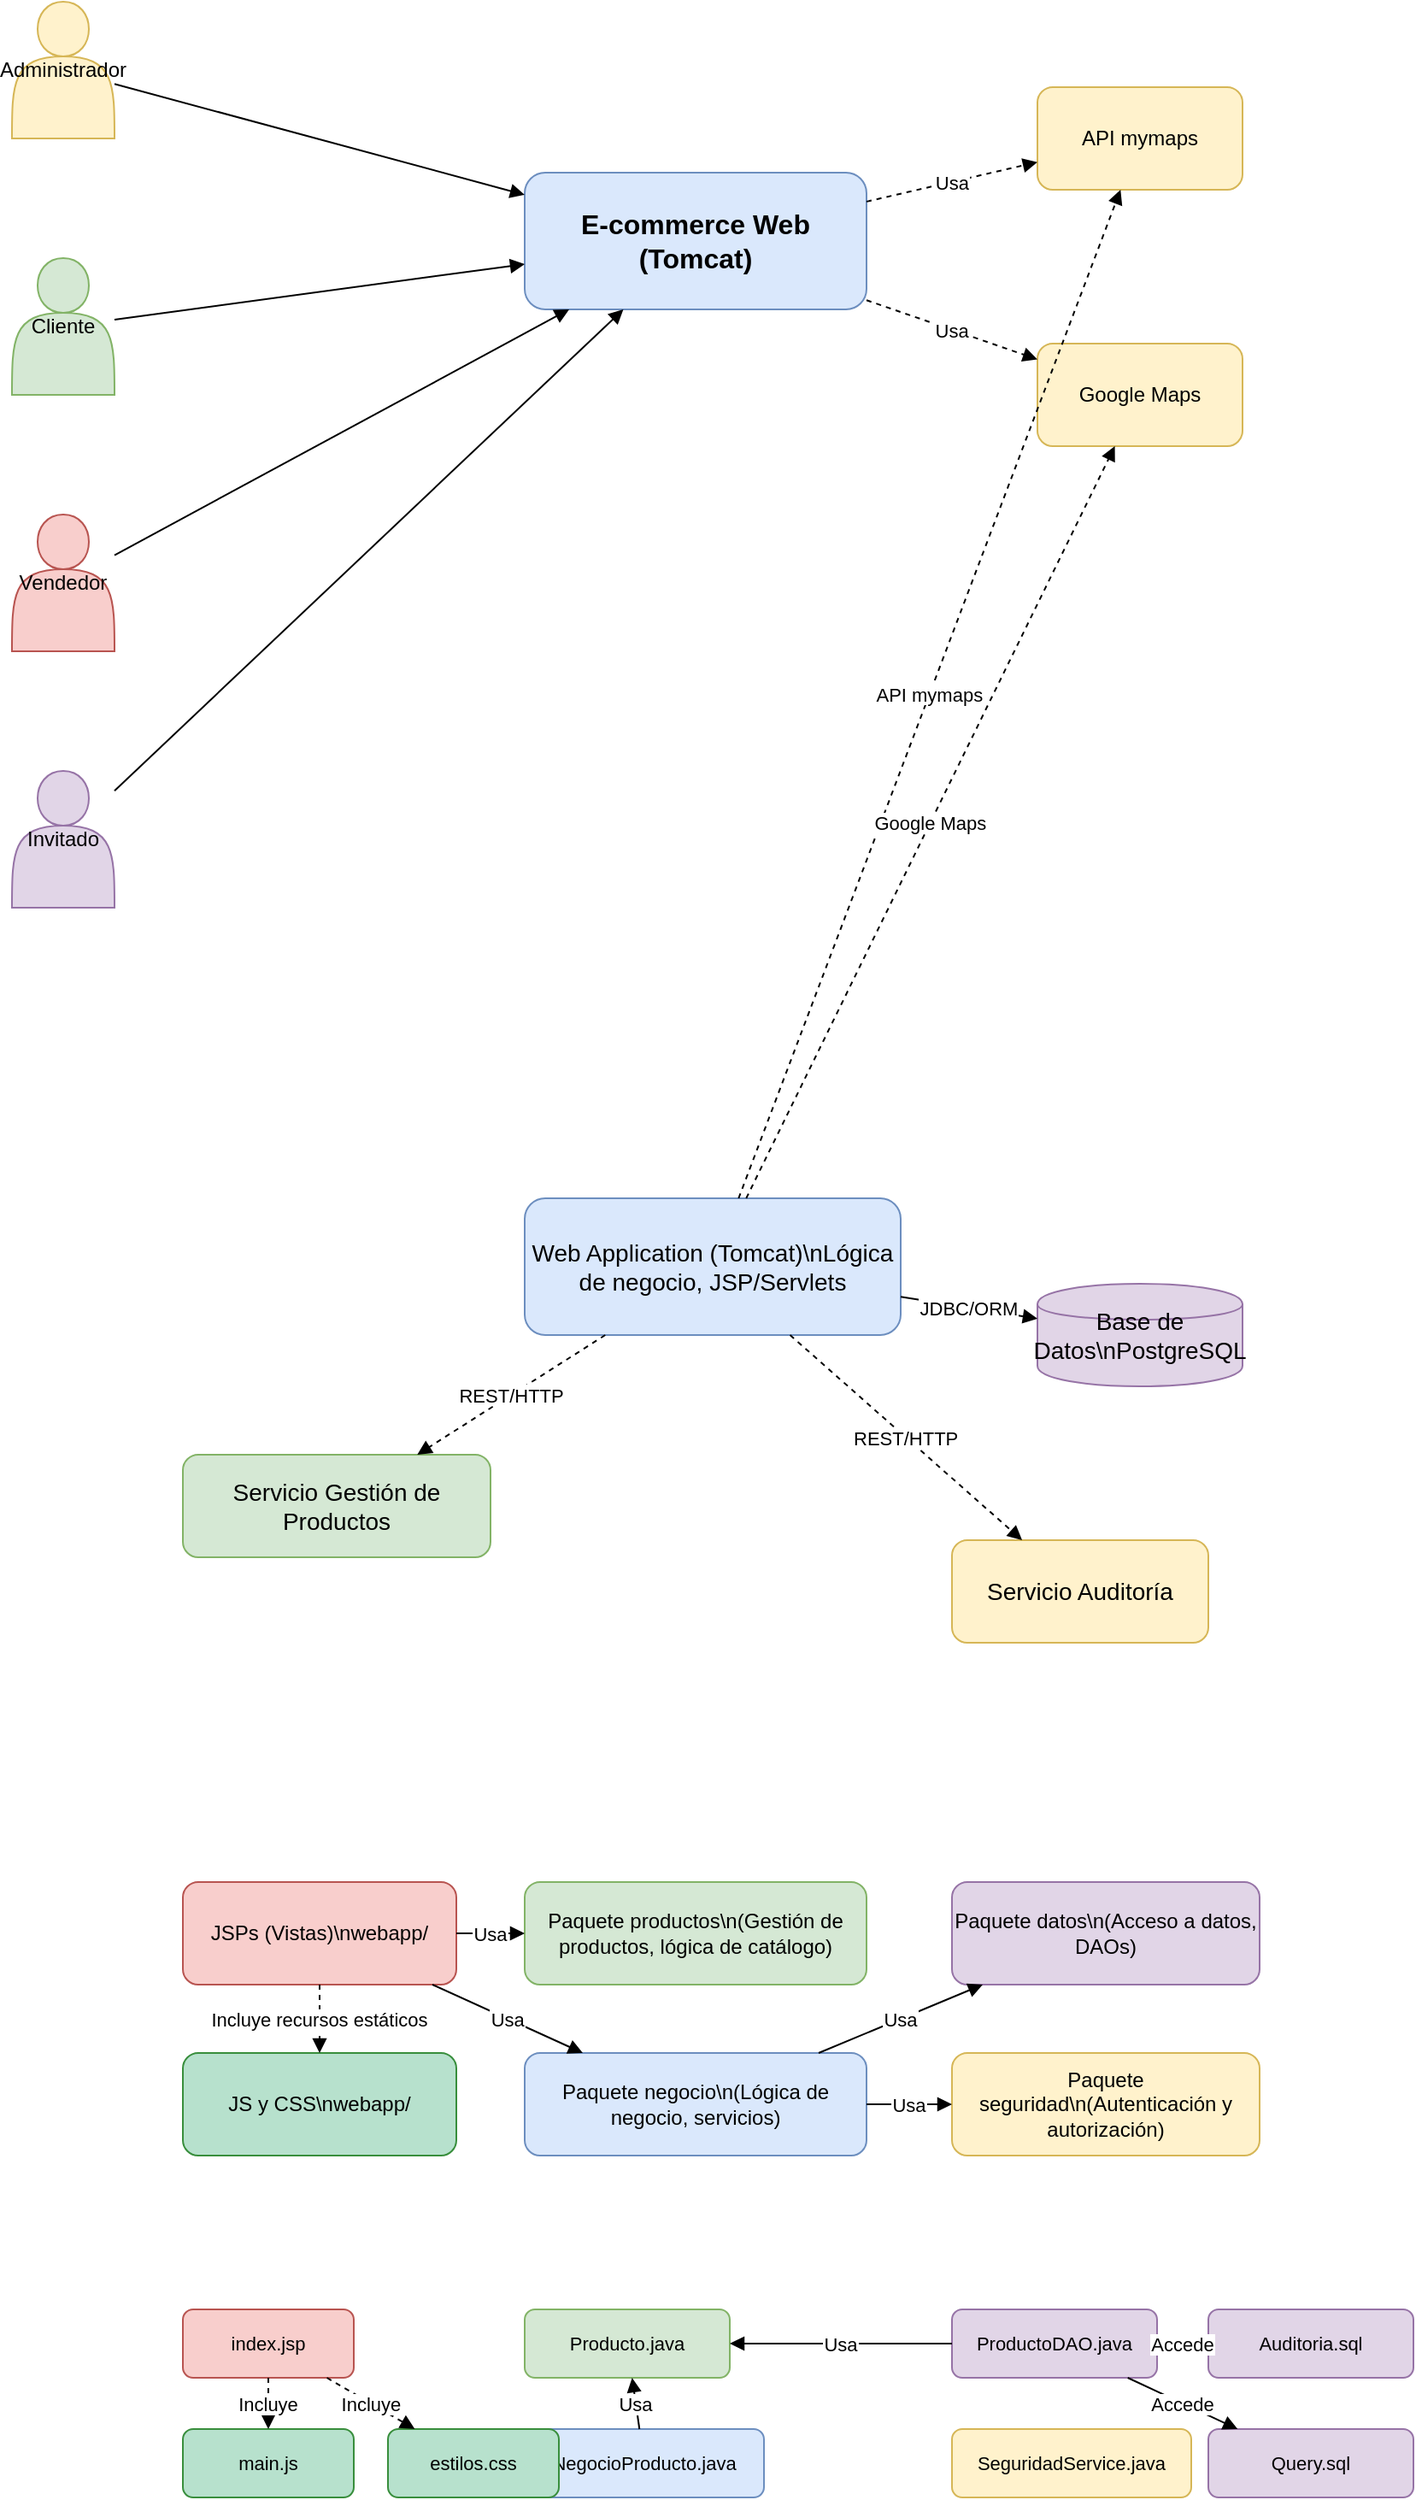 <mxfile version="27.0.6" pages="2">
  <diagram name="C4 Context Diagram" id="context1">
    <mxGraphModel dx="872" dy="489" grid="1" gridSize="10" guides="1" tooltips="1" connect="1" arrows="1" fold="1" page="1" pageScale="1" pageWidth="827" pageHeight="1169" math="0" shadow="0">
      <root>
        <mxCell id="0" />
        <mxCell id="1" parent="0" />
        <mxCell id="2" value="E-commerce Web (Tomcat)" style="rounded=1;whiteSpace=wrap;html=1;fillColor=#dae8fc;strokeColor=#6c8ebf;fontSize=16;fontStyle=1;" parent="1" vertex="1">
          <mxGeometry x="400" y="200" width="200" height="80" as="geometry" />
        </mxCell>
        <mxCell id="3" value="Administrador" style="shape=actor;whiteSpace=wrap;html=1;fillColor=#fff2cc;strokeColor=#d6b656;" parent="1" vertex="1">
          <mxGeometry x="100" y="100" width="60" height="80" as="geometry" />
        </mxCell>
        <mxCell id="4" value="Cliente" style="shape=actor;whiteSpace=wrap;html=1;fillColor=#d5e8d4;strokeColor=#82b366;" parent="1" vertex="1">
          <mxGeometry x="100" y="250" width="60" height="80" as="geometry" />
        </mxCell>
        <mxCell id="5" value="Vendedor" style="shape=actor;whiteSpace=wrap;html=1;fillColor=#f8cecc;strokeColor=#b85450;" parent="1" vertex="1">
          <mxGeometry x="100" y="400" width="60" height="80" as="geometry" />
        </mxCell>
        <mxCell id="6" value="Invitado" style="shape=actor;whiteSpace=wrap;html=1;fillColor=#e1d5e7;strokeColor=#9673a6;" parent="1" vertex="1">
          <mxGeometry x="100" y="550" width="60" height="80" as="geometry" />
        </mxCell>
        <mxCell id="7" value="API mymaps" style="rounded=1;whiteSpace=wrap;html=1;fillColor=#fff2cc;strokeColor=#d6b656;" parent="1" vertex="1">
          <mxGeometry x="700" y="150" width="120" height="60" as="geometry" />
        </mxCell>
        <mxCell id="8" value="Google Maps" style="rounded=1;whiteSpace=wrap;html=1;fillColor=#fff2cc;strokeColor=#d6b656;" parent="1" vertex="1">
          <mxGeometry x="700" y="300" width="120" height="60" as="geometry" />
        </mxCell>
        <mxCell id="20" value="Web Application (Tomcat)\nLógica de negocio, JSP/Servlets" style="rounded=1;whiteSpace=wrap;html=1;fillColor=#dae8fc;strokeColor=#6c8ebf;fontSize=14;" parent="1" vertex="1">
          <mxGeometry x="400" y="800" width="220" height="80" as="geometry" />
        </mxCell>
        <mxCell id="21" value="Base de Datos\nPostgreSQL" style="shape=cylinder;whiteSpace=wrap;html=1;fillColor=#e1d5e7;strokeColor=#9673a6;fontSize=14;" parent="1" vertex="1">
          <mxGeometry x="700" y="850" width="120" height="60" as="geometry" />
        </mxCell>
        <mxCell id="22" value="Servicio Gestión de Productos" style="rounded=1;whiteSpace=wrap;html=1;fillColor=#d5e8d4;strokeColor=#82b366;fontSize=14;" parent="1" vertex="1">
          <mxGeometry x="200" y="950" width="180" height="60" as="geometry" />
        </mxCell>
        <mxCell id="23" value="Servicio Auditoría" style="rounded=1;whiteSpace=wrap;html=1;fillColor=#fff2cc;strokeColor=#d6b656;fontSize=14;" parent="1" vertex="1">
          <mxGeometry x="650" y="1000" width="150" height="60" as="geometry" />
        </mxCell>
        <mxCell id="30" value="Paquete productos\n(Gestión de productos, lógica de catálogo)" style="rounded=1;whiteSpace=wrap;html=1;fillColor=#d5e8d4;strokeColor=#82b366;fontSize=12;" parent="1" vertex="1">
          <mxGeometry x="400" y="1200" width="200" height="60" as="geometry" />
        </mxCell>
        <mxCell id="31" value="Paquete datos\n(Acceso a datos, DAOs)" style="rounded=1;whiteSpace=wrap;html=1;fillColor=#e1d5e7;strokeColor=#9673a6;fontSize=12;" parent="1" vertex="1">
          <mxGeometry x="650" y="1200" width="180" height="60" as="geometry" />
        </mxCell>
        <mxCell id="32" value="Paquete negocio\n(Lógica de negocio, servicios)" style="rounded=1;whiteSpace=wrap;html=1;fillColor=#dae8fc;strokeColor=#6c8ebf;fontSize=12;" parent="1" vertex="1">
          <mxGeometry x="400" y="1300" width="200" height="60" as="geometry" />
        </mxCell>
        <mxCell id="33" value="Paquete seguridad\n(Autenticación y autorización)" style="rounded=1;whiteSpace=wrap;html=1;fillColor=#fff2cc;strokeColor=#d6b656;fontSize=12;" parent="1" vertex="1">
          <mxGeometry x="650" y="1300" width="180" height="60" as="geometry" />
        </mxCell>
        <mxCell id="34" value="JSPs (Vistas)\nwebapp/" style="rounded=1;whiteSpace=wrap;html=1;fillColor=#f8cecc;strokeColor=#b85450;fontSize=12;" parent="1" vertex="1">
          <mxGeometry x="200" y="1200" width="160" height="60" as="geometry" />
        </mxCell>
        <mxCell id="35" value="JS y CSS\nwebapp/" style="rounded=1;whiteSpace=wrap;html=1;fillColor=#b7e1cd;strokeColor=#388e3c;fontSize=12;" parent="1" vertex="1">
          <mxGeometry x="200" y="1300" width="160" height="60" as="geometry" />
        </mxCell>
        <mxCell id="50" value="Producto.java" style="rounded=1;whiteSpace=wrap;html=1;fillColor=#d5e8d4;strokeColor=#82b366;fontSize=11;" parent="1" vertex="1">
          <mxGeometry x="400" y="1450" width="120" height="40" as="geometry" />
        </mxCell>
        <mxCell id="51" value="ProductoDAO.java" style="rounded=1;whiteSpace=wrap;html=1;fillColor=#e1d5e7;strokeColor=#9673a6;fontSize=11;" parent="1" vertex="1">
          <mxGeometry x="650" y="1450" width="120" height="40" as="geometry" />
        </mxCell>
        <mxCell id="52" value="NegocioProducto.java" style="rounded=1;whiteSpace=wrap;html=1;fillColor=#dae8fc;strokeColor=#6c8ebf;fontSize=11;" parent="1" vertex="1">
          <mxGeometry x="400" y="1520" width="140" height="40" as="geometry" />
        </mxCell>
        <mxCell id="53" value="SeguridadService.java" style="rounded=1;whiteSpace=wrap;html=1;fillColor=#fff2cc;strokeColor=#d6b656;fontSize=11;" parent="1" vertex="1">
          <mxGeometry x="650" y="1520" width="140" height="40" as="geometry" />
        </mxCell>
        <mxCell id="54" value="index.jsp" style="rounded=1;whiteSpace=wrap;html=1;fillColor=#f8cecc;strokeColor=#b85450;fontSize=11;" parent="1" vertex="1">
          <mxGeometry x="200" y="1450" width="100" height="40" as="geometry" />
        </mxCell>
        <mxCell id="55" value="main.js" style="rounded=1;whiteSpace=wrap;html=1;fillColor=#b7e1cd;strokeColor=#388e3c;fontSize=11;" parent="1" vertex="1">
          <mxGeometry x="200" y="1520" width="100" height="40" as="geometry" />
        </mxCell>
        <mxCell id="56" value="estilos.css" style="rounded=1;whiteSpace=wrap;html=1;fillColor=#b7e1cd;strokeColor=#388e3c;fontSize=11;" parent="1" vertex="1">
          <mxGeometry x="320" y="1520" width="100" height="40" as="geometry" />
        </mxCell>
        <mxCell id="57" value="Auditoria.sql" style="rounded=1;whiteSpace=wrap;html=1;fillColor=#e1d5e7;strokeColor=#9673a6;fontSize=11;" parent="1" vertex="1">
          <mxGeometry x="800" y="1450" width="120" height="40" as="geometry" />
        </mxCell>
        <mxCell id="58" value="Query.sql" style="rounded=1;whiteSpace=wrap;html=1;fillColor=#e1d5e7;strokeColor=#9673a6;fontSize=11;" parent="1" vertex="1">
          <mxGeometry x="800" y="1520" width="120" height="40" as="geometry" />
        </mxCell>
        <mxCell id="59" value="Usa" style="endArrow=block;endFill=1;strokeColor=#000000;" parent="1" source="52" target="50" edge="1">
          <mxGeometry relative="1" as="geometry" />
        </mxCell>
        <mxCell id="60" value="Usa" style="endArrow=block;endFill=1;strokeColor=#000000;" parent="1" source="51" target="50" edge="1">
          <mxGeometry relative="1" as="geometry" />
        </mxCell>
        <mxCell id="61" value="Accede" style="endArrow=block;endFill=1;strokeColor=#000000;" parent="1" source="51" target="57" edge="1">
          <mxGeometry relative="1" as="geometry" />
        </mxCell>
        <mxCell id="62" value="Accede" style="endArrow=block;endFill=1;strokeColor=#000000;" parent="1" source="51" target="58" edge="1">
          <mxGeometry relative="1" as="geometry" />
        </mxCell>
        <mxCell id="63" value="Incluye" style="endArrow=block;endFill=1;strokeColor=#000000;dashed=1;" parent="1" source="54" target="55" edge="1">
          <mxGeometry relative="1" as="geometry" />
        </mxCell>
        <mxCell id="64" value="Incluye" style="endArrow=block;endFill=1;strokeColor=#000000;dashed=1;" parent="1" source="54" target="56" edge="1">
          <mxGeometry relative="1" as="geometry" />
        </mxCell>
        <mxCell id="9" style="endArrow=block;endFill=1;strokeColor=#000000;" parent="1" source="3" target="2" edge="1">
          <mxGeometry relative="1" as="geometry" />
        </mxCell>
        <mxCell id="10" style="endArrow=block;endFill=1;strokeColor=#000000;" parent="1" source="4" target="2" edge="1">
          <mxGeometry relative="1" as="geometry" />
        </mxCell>
        <mxCell id="11" style="endArrow=block;endFill=1;strokeColor=#000000;" parent="1" source="5" target="2" edge="1">
          <mxGeometry relative="1" as="geometry" />
        </mxCell>
        <mxCell id="12" style="endArrow=block;endFill=1;strokeColor=#000000;" parent="1" source="6" target="2" edge="1">
          <mxGeometry relative="1" as="geometry" />
        </mxCell>
        <mxCell id="13" value="Usa" style="endArrow=block;endFill=1;strokeColor=#000000;dashed=1;" parent="1" source="2" target="7" edge="1">
          <mxGeometry relative="1" as="geometry" />
        </mxCell>
        <mxCell id="14" value="Usa" style="endArrow=block;endFill=1;strokeColor=#000000;dashed=1;" parent="1" source="2" target="8" edge="1">
          <mxGeometry relative="1" as="geometry" />
        </mxCell>
        <mxCell id="24" value="JDBC/ORM" style="endArrow=block;endFill=1;strokeColor=#000000;" parent="1" source="20" target="21" edge="1">
          <mxGeometry relative="1" as="geometry" />
        </mxCell>
        <mxCell id="25" value="REST/HTTP" style="endArrow=block;endFill=1;strokeColor=#000000;dashed=1;" parent="1" source="20" target="22" edge="1">
          <mxGeometry relative="1" as="geometry" />
        </mxCell>
        <mxCell id="26" value="REST/HTTP" style="endArrow=block;endFill=1;strokeColor=#000000;dashed=1;" parent="1" source="20" target="23" edge="1">
          <mxGeometry relative="1" as="geometry" />
        </mxCell>
        <mxCell id="27" value="API mymaps" style="endArrow=block;endFill=1;strokeColor=#000000;dashed=1;" parent="1" source="20" target="7" edge="1">
          <mxGeometry relative="1" as="geometry" />
        </mxCell>
        <mxCell id="28" value="Google Maps" style="endArrow=block;endFill=1;strokeColor=#000000;dashed=1;" parent="1" source="20" target="8" edge="1">
          <mxGeometry relative="1" as="geometry" />
        </mxCell>
        <mxCell id="36" value="Usa" style="endArrow=block;endFill=1;strokeColor=#000000;" parent="1" source="34" target="30" edge="1">
          <mxGeometry relative="1" as="geometry" />
        </mxCell>
        <mxCell id="37" value="Usa" style="endArrow=block;endFill=1;strokeColor=#000000;" parent="1" source="34" target="32" edge="1">
          <mxGeometry relative="1" as="geometry" />
        </mxCell>
        <mxCell id="38" value="Usa" style="endArrow=block;endFill=1;strokeColor=#000000;" parent="1" source="32" target="31" edge="1">
          <mxGeometry relative="1" as="geometry" />
        </mxCell>
        <mxCell id="39" value="Usa" style="endArrow=block;endFill=1;strokeColor=#000000;" parent="1" source="32" target="33" edge="1">
          <mxGeometry relative="1" as="geometry" />
        </mxCell>
        <mxCell id="40" value="Incluye recursos estáticos" style="endArrow=block;endFill=1;strokeColor=#000000;dashed=1;" parent="1" source="34" target="35" edge="1">
          <mxGeometry relative="1" as="geometry" />
        </mxCell>
      </root>
    </mxGraphModel>
  </diagram>
  <diagram id="LTJDgj2-6xQUVFfOMvB9" name="Página-2">
    <mxGraphModel dx="872" dy="489" grid="1" gridSize="10" guides="1" tooltips="1" connect="1" arrows="1" fold="1" page="1" pageScale="1" pageWidth="827" pageHeight="1169" math="0" shadow="0">
      <root>
        <mxCell id="0" />
        <mxCell id="1" parent="0" />
        <mxCell id="xy4HOPIGf3cJa-b_2TDP-1" style="edgeStyle=orthogonalEdgeStyle;rounded=0;orthogonalLoop=1;jettySize=auto;html=1;entryX=0;entryY=0.5;entryDx=0;entryDy=0;entryPerimeter=0;" edge="1" parent="1" source="xy4HOPIGf3cJa-b_2TDP-2" target="xy4HOPIGf3cJa-b_2TDP-11">
          <mxGeometry relative="1" as="geometry">
            <mxPoint x="510" y="640" as="targetPoint" />
          </mxGeometry>
        </mxCell>
        <object placeholders="1" c4Name="ADMINISTRADOR" c4Type="admin" c4Description="Administradores del sitio" label="&lt;font style=&quot;font-size: 16px&quot;&gt;&lt;b&gt;%c4Name%&lt;/b&gt;&lt;/font&gt;&lt;div&gt;[%c4Type%]&lt;/div&gt;&lt;br&gt;&lt;div&gt;&lt;font style=&quot;font-size: 11px&quot;&gt;&lt;font color=&quot;#cccccc&quot;&gt;%c4Description%&lt;/font&gt;&lt;/div&gt;" id="xy4HOPIGf3cJa-b_2TDP-2">
          <mxCell style="html=1;fontSize=11;dashed=0;whiteSpace=wrap;fillColor=#083F75;strokeColor=#06315C;fontColor=#ffffff;shape=mxgraph.c4.person2;align=center;metaEdit=1;points=[[0.5,0,0],[1,0.5,0],[1,0.75,0],[0.75,1,0],[0.5,1,0],[0.25,1,0],[0,0.75,0],[0,0.5,0]];resizable=0;gradientColor=default;" vertex="1" parent="1">
            <mxGeometry x="340" y="310" width="200" height="180" as="geometry" />
          </mxCell>
        </object>
        <object placeholders="1" c4Name="Empleado" c4Type="empleado" c4Description="Vendedores/empleados del E-commerce" label="&lt;font style=&quot;font-size: 16px&quot;&gt;&lt;b&gt;%c4Name%&lt;/b&gt;&lt;/font&gt;&lt;div&gt;[%c4Type%]&lt;/div&gt;&lt;br&gt;&lt;div&gt;&lt;font style=&quot;font-size: 11px&quot;&gt;&lt;font&gt;%c4Description%&lt;/font&gt;&lt;/font&gt;&lt;/div&gt;" id="xy4HOPIGf3cJa-b_2TDP-3">
          <mxCell style="html=1;fontSize=11;dashed=0;whiteSpace=wrap;fillColor=#fff2cc;strokeColor=#d6b656;shape=mxgraph.c4.person2;align=center;metaEdit=1;points=[[0.5,0,0],[1,0.5,0],[1,0.75,0],[0.75,1,0],[0.5,1,0],[0.25,1,0],[0,0.75,0],[0,0.5,0]];resizable=0;fontColor=#000033;" vertex="1" parent="1">
            <mxGeometry x="560" y="310" width="200" height="180" as="geometry" />
          </mxCell>
        </object>
        <mxCell id="xy4HOPIGf3cJa-b_2TDP-4" style="edgeStyle=orthogonalEdgeStyle;rounded=0;orthogonalLoop=1;jettySize=auto;html=1;entryX=1;entryY=0.75;entryDx=0;entryDy=0;entryPerimeter=0;exitX=0.045;exitY=0.933;exitDx=0;exitDy=0;exitPerimeter=0;" edge="1" parent="1" source="xy4HOPIGf3cJa-b_2TDP-5" target="xy4HOPIGf3cJa-b_2TDP-11">
          <mxGeometry relative="1" as="geometry">
            <mxPoint x="860" y="660" as="targetPoint" />
            <Array as="points">
              <mxPoint x="800" y="478" />
              <mxPoint x="800" y="650" />
            </Array>
          </mxGeometry>
        </mxCell>
        <object placeholders="1" c4Name="CLIENTE" c4Type="cliente" c4Description="Clientes que visiten el sitio" label="&lt;font style=&quot;font-size: 16px&quot;&gt;&lt;b&gt;%c4Name%&lt;/b&gt;&lt;/font&gt;&lt;div&gt;[%c4Type%]&lt;/div&gt;&lt;br&gt;&lt;div&gt;&lt;font style=&quot;font-size: 11px&quot;&gt;&lt;font&gt;%c4Description%&lt;/font&gt;&lt;/font&gt;&lt;/div&gt;" id="xy4HOPIGf3cJa-b_2TDP-5">
          <mxCell style="html=1;fontSize=11;dashed=0;whiteSpace=wrap;fillColor=#ffe6cc;strokeColor=#d79b00;shape=mxgraph.c4.person2;align=center;metaEdit=1;points=[[0.5,0,0],[1,0.5,0],[1,0.75,0],[0.75,1,0],[0.5,1,0],[0.25,1,0],[0,0.75,0],[0,0.5,0]];resizable=0;fontColor=#000033;" vertex="1" parent="1">
            <mxGeometry x="790" y="310" width="200" height="180" as="geometry" />
          </mxCell>
        </object>
        <mxCell id="xy4HOPIGf3cJa-b_2TDP-6" style="edgeStyle=orthogonalEdgeStyle;rounded=0;orthogonalLoop=1;jettySize=auto;html=1;" edge="1" parent="1" source="xy4HOPIGf3cJa-b_2TDP-7" target="xy4HOPIGf3cJa-b_2TDP-13">
          <mxGeometry relative="1" as="geometry" />
        </mxCell>
        <object placeholders="1" c4Name="INVITADO" c4Type="Invitado" c4Description="Invitados del sitio (no logeados)" label="&lt;font style=&quot;font-size: 16px&quot;&gt;&lt;b&gt;%c4Name%&lt;/b&gt;&lt;/font&gt;&lt;div&gt;[%c4Type%]&lt;/div&gt;&lt;br&gt;&lt;div&gt;&lt;font style=&quot;font-size: 11px&quot;&gt;&lt;font&gt;%c4Description%&lt;/font&gt;&lt;/font&gt;&lt;/div&gt;" id="xy4HOPIGf3cJa-b_2TDP-7">
          <mxCell style="html=1;fontSize=11;dashed=0;whiteSpace=wrap;fillColor=#e1d5e7;strokeColor=#9673a6;shape=mxgraph.c4.person2;align=center;metaEdit=1;points=[[0.5,0,0],[1,0.5,0],[1,0.75,0],[0.75,1,0],[0.5,1,0],[0.25,1,0],[0,0.75,0],[0,0.5,0]];resizable=0;fontColor=default;" vertex="1" parent="1">
            <mxGeometry x="1120" y="310" width="200" height="180" as="geometry" />
          </mxCell>
        </object>
        <object placeholders="1" c4Name="CONTEXTO" c4Type="ContainerScopeBoundary" c4Application="Contexto" label="&lt;font style=&quot;font-size: 16px&quot;&gt;&lt;b&gt;&lt;div style=&quot;text-align: left&quot;&gt;%c4Name%&lt;/div&gt;&lt;/b&gt;&lt;/font&gt;&lt;div style=&quot;text-align: left&quot;&gt;[%c4Application%]&lt;/div&gt;" id="xy4HOPIGf3cJa-b_2TDP-8">
          <mxCell style="rounded=1;fontSize=11;whiteSpace=wrap;html=1;dashed=1;arcSize=20;fillColor=none;strokeColor=#666666;fontColor=#333333;labelBackgroundColor=none;align=left;verticalAlign=bottom;labelBorderColor=none;spacingTop=0;spacing=10;dashPattern=8 4;metaEdit=1;rotatable=0;perimeter=rectanglePerimeter;noLabel=0;labelPadding=0;allowArrows=0;connectable=0;expand=0;recursiveResize=0;editable=1;pointerEvents=0;absoluteArcSize=1;points=[[0.25,0,0],[0.5,0,0],[0.75,0,0],[1,0.25,0],[1,0.5,0],[1,0.75,0],[0.75,1,0],[0.5,1,0],[0.25,1,0],[0,0.75,0],[0,0.5,0],[0,0.25,0]];" vertex="1" parent="1">
            <mxGeometry x="310" y="520" width="1080" height="210" as="geometry" />
          </mxCell>
        </object>
        <object placeholders="1" c4Name="Container" c4Type="ContainerScopeBoundary" c4Application="CONTAINER" label="&lt;font style=&quot;font-size: 16px&quot;&gt;&lt;b&gt;&lt;div style=&quot;text-align: left&quot;&gt;%c4Name%&lt;/div&gt;&lt;/b&gt;&lt;/font&gt;&lt;div style=&quot;text-align: left&quot;&gt;[%c4Application%]&lt;/div&gt;" id="xy4HOPIGf3cJa-b_2TDP-9">
          <mxCell style="rounded=1;fontSize=11;whiteSpace=wrap;html=1;dashed=1;arcSize=20;fillColor=none;strokeColor=#666666;fontColor=#333333;labelBackgroundColor=none;align=left;verticalAlign=bottom;labelBorderColor=none;spacingTop=0;spacing=10;dashPattern=8 4;metaEdit=1;rotatable=0;perimeter=rectanglePerimeter;noLabel=0;labelPadding=0;allowArrows=0;connectable=0;expand=0;recursiveResize=0;editable=1;pointerEvents=0;absoluteArcSize=1;points=[[0.25,0,0],[0.5,0,0],[0.75,0,0],[1,0.25,0],[1,0.5,0],[1,0.75,0],[0.75,1,0],[0.5,1,0],[0.25,1,0],[0,0.75,0],[0,0.5,0],[0,0.25,0]];" vertex="1" parent="1">
            <mxGeometry x="310" y="750" width="1080" height="210" as="geometry" />
          </mxCell>
        </object>
        <object placeholders="1" c4Name="COMPONENTES" c4Type="ContainerScopeBoundary" c4Application="Componentes" label="&lt;font style=&quot;font-size: 16px&quot;&gt;&lt;b&gt;&lt;div style=&quot;text-align: left&quot;&gt;%c4Name%&lt;/div&gt;&lt;/b&gt;&lt;/font&gt;&lt;div style=&quot;text-align: left&quot;&gt;[%c4Application%]&lt;/div&gt;" id="xy4HOPIGf3cJa-b_2TDP-10">
          <mxCell style="rounded=1;fontSize=11;whiteSpace=wrap;html=1;dashed=1;arcSize=20;fillColor=none;strokeColor=#666666;fontColor=#333333;labelBackgroundColor=none;align=left;verticalAlign=bottom;labelBorderColor=none;spacingTop=0;spacing=10;dashPattern=8 4;metaEdit=1;rotatable=0;perimeter=rectanglePerimeter;noLabel=0;labelPadding=0;allowArrows=0;connectable=0;expand=0;recursiveResize=0;editable=1;pointerEvents=0;absoluteArcSize=1;points=[[0.25,0,0],[0.5,0,0],[0.75,0,0],[1,0.25,0],[1,0.5,0],[1,0.75,0],[0.75,1,0],[0.5,1,0],[0.25,1,0],[0,0.75,0],[0,0.5,0],[0,0.25,0]];" vertex="1" parent="1">
            <mxGeometry x="310" y="990" width="1080" height="610" as="geometry" />
          </mxCell>
        </object>
        <object placeholders="1" c4Name="LOGIN" c4Type="Frameworks y Motorde base de datos" c4Technology="Bootsrap,PG admin 4, Google maps" c4Description="Los Usuarios: Administrador, Empleado, deben logearse para acceder a sus respectivos roles y funciones" label="&lt;font style=&quot;font-size: 16px&quot;&gt;&lt;b&gt;%c4Name%&lt;/b&gt;&lt;/font&gt;&lt;div&gt;[%c4Type%: %c4Technology%]&lt;/div&gt;&lt;br&gt;&lt;div&gt;&lt;font style=&quot;font-size: 11px&quot;&gt;&lt;font&gt;%c4Description%&lt;/font&gt;&lt;/font&gt;&lt;/div&gt;" id="xy4HOPIGf3cJa-b_2TDP-11">
          <mxCell style="rounded=1;whiteSpace=wrap;html=1;fontSize=11;labelBackgroundColor=none;fillColor=#e1d5e7;align=center;arcSize=10;strokeColor=#9673a6;metaEdit=1;resizable=0;points=[[0.25,0,0],[0.5,0,0],[0.75,0,0],[1,0.25,0],[1,0.5,0],[1,0.75,0],[0.75,1,0],[0.5,1,0],[0.25,1,0],[0,0.75,0],[0,0.5,0],[0,0.25,0]];fontColor=default;" vertex="1" parent="1">
            <mxGeometry x="460" y="560" width="240" height="120" as="geometry" />
          </mxCell>
        </object>
        <mxCell id="xy4HOPIGf3cJa-b_2TDP-12" style="edgeStyle=orthogonalEdgeStyle;rounded=0;orthogonalLoop=1;jettySize=auto;html=1;entryX=1;entryY=0.5;entryDx=0;entryDy=0;entryPerimeter=0;" edge="1" parent="1" source="xy4HOPIGf3cJa-b_2TDP-13" target="xy4HOPIGf3cJa-b_2TDP-20">
          <mxGeometry relative="1" as="geometry">
            <mxPoint x="1340" y="870" as="targetPoint" />
            <Array as="points">
              <mxPoint x="1380" y="630" />
              <mxPoint x="1380" y="850" />
            </Array>
          </mxGeometry>
        </mxCell>
        <object placeholders="1" c4Name="E-Commerce- PARADISE STORE" c4Type="Container" c4Technology="Bootsrap,PG admin 4, Google maps" c4Description="INDEX,PRODUCTOS,CATEGORIA" label="&lt;font style=&quot;font-size: 16px&quot;&gt;&lt;b&gt;%c4Name%&lt;/b&gt;&lt;/font&gt;&lt;div&gt;[%c4Type%: %c4Technology%]&lt;/div&gt;&lt;br&gt;&lt;div&gt;&lt;font style=&quot;font-size: 11px&quot;&gt;&lt;font color=&quot;#E6E6E6&quot;&gt;%c4Description%&lt;/font&gt;&lt;/div&gt;" id="xy4HOPIGf3cJa-b_2TDP-13">
          <mxCell style="rounded=1;whiteSpace=wrap;html=1;fontSize=11;labelBackgroundColor=none;fillColor=#6a00ff;fontColor=#ffffff;align=center;arcSize=10;strokeColor=#3700CC;metaEdit=1;resizable=0;points=[[0.25,0,0],[0.5,0,0],[0.75,0,0],[1,0.25,0],[1,0.5,0],[1,0.75,0],[0.75,1,0],[0.5,1,0],[0.25,1,0],[0,0.75,0],[0,0.5,0],[0,0.25,0]];" vertex="1" parent="1">
            <mxGeometry x="1090" y="560" width="240" height="120" as="geometry" />
          </mxCell>
        </object>
        <mxCell id="xy4HOPIGf3cJa-b_2TDP-14" style="edgeStyle=orthogonalEdgeStyle;rounded=0;orthogonalLoop=1;jettySize=auto;html=1;" edge="1" parent="1" source="xy4HOPIGf3cJa-b_2TDP-3" target="xy4HOPIGf3cJa-b_2TDP-11">
          <mxGeometry relative="1" as="geometry">
            <Array as="points" />
          </mxGeometry>
        </mxCell>
        <object placeholders="1" c4Type="Relationship" c4Description="SI ENTRA   A CARRITO DEBE LOGEARSE " label="&lt;div style=&quot;text-align: left&quot;&gt;&lt;div style=&quot;text-align: center&quot;&gt;&lt;b&gt;%c4Description%&lt;/b&gt;&lt;/div&gt;&lt;/div&gt;" id="xy4HOPIGf3cJa-b_2TDP-15">
          <mxCell style="endArrow=blockThin;html=1;fontSize=10;fontColor=#FF0000;strokeWidth=1;endFill=1;strokeColor=#828282;elbow=vertical;metaEdit=1;endSize=14;startSize=14;jumpStyle=arc;jumpSize=16;rounded=0;edgeStyle=orthogonalEdgeStyle;" edge="1" parent="1" source="xy4HOPIGf3cJa-b_2TDP-13">
            <mxGeometry width="240" relative="1" as="geometry">
              <mxPoint x="764" y="620" as="sourcePoint" />
              <mxPoint x="700" y="620" as="targetPoint" />
            </mxGeometry>
          </mxCell>
        </object>
        <object placeholders="1" c4Type="Relationship" c4Description="lOS ADMINISTRADORES/EMPLEADOS/CLIENTES YA LOGEADOS DEBEN PODER VISITAR EL SITIO" label="&lt;div style=&quot;text-align: left&quot;&gt;&lt;div style=&quot;text-align: center&quot;&gt;&lt;b&gt;%c4Description%&lt;/b&gt;&lt;/div&gt;" id="xy4HOPIGf3cJa-b_2TDP-16">
          <mxCell style="endArrow=blockThin;html=1;fontSize=10;fontColor=#404040;strokeWidth=1;endFill=1;strokeColor=#828282;elbow=vertical;metaEdit=1;endSize=14;startSize=14;jumpStyle=arc;jumpSize=16;rounded=0;edgeStyle=orthogonalEdgeStyle;entryX=0.5;entryY=1;entryDx=0;entryDy=0;entryPerimeter=0;" edge="1" parent="1" target="xy4HOPIGf3cJa-b_2TDP-13">
            <mxGeometry x="-0.219" y="-10" width="240" relative="1" as="geometry">
              <mxPoint x="560" y="680" as="sourcePoint" />
              <mxPoint x="1120" y="690" as="targetPoint" />
              <Array as="points">
                <mxPoint x="560" y="700" />
                <mxPoint x="1270" y="700" />
                <mxPoint x="1270" y="690" />
                <mxPoint x="1124" y="690" />
              </Array>
              <mxPoint as="offset" />
            </mxGeometry>
          </mxCell>
        </object>
        <mxCell id="xy4HOPIGf3cJa-b_2TDP-17" style="edgeStyle=orthogonalEdgeStyle;rounded=0;orthogonalLoop=1;jettySize=auto;html=1;" edge="1" parent="1" source="xy4HOPIGf3cJa-b_2TDP-18" target="xy4HOPIGf3cJa-b_2TDP-25">
          <mxGeometry relative="1" as="geometry">
            <Array as="points">
              <mxPoint x="440" y="970" />
              <mxPoint x="440" y="970" />
            </Array>
          </mxGeometry>
        </mxCell>
        <object placeholders="1" c4Name="APACHE TOMCAT 9" c4Type="Container" c4Technology="Java Servlet 4.0,JavaServer Pages 2.3, Java Unified Expression Language 3.0 y Java API para WebSocket 1.0" c4Description="Servidor Web para Java" label="&lt;font style=&quot;font-size: 16px&quot;&gt;&lt;b&gt;%c4Name%&lt;/b&gt;&lt;/font&gt;&lt;div&gt;[%c4Type%: %c4Technology%]&lt;/div&gt;&lt;br&gt;&lt;div&gt;&lt;font style=&quot;font-size: 11px&quot;&gt;&lt;font&gt;%c4Description%&lt;/font&gt;&lt;/font&gt;&lt;/div&gt;" id="xy4HOPIGf3cJa-b_2TDP-18">
          <mxCell style="rounded=1;whiteSpace=wrap;html=1;fontSize=11;labelBackgroundColor=none;fillColor=#f0a30a;fontColor=#000000;align=center;arcSize=10;strokeColor=#BD7000;metaEdit=1;resizable=0;points=[[0.25,0,0],[0.5,0,0],[0.75,0,0],[1,0.25,0],[1,0.5,0],[1,0.75,0],[0.75,1,0],[0.5,1,0],[0.25,1,0],[0,0.75,0],[0,0.5,0],[0,0.25,0]];" vertex="1" parent="1">
            <mxGeometry x="320" y="790" width="240" height="120" as="geometry" />
          </mxCell>
        </object>
        <mxCell id="xy4HOPIGf3cJa-b_2TDP-19" style="edgeStyle=orthogonalEdgeStyle;rounded=0;orthogonalLoop=1;jettySize=auto;html=1;exitX=0;exitY=0.5;exitDx=0;exitDy=0;exitPerimeter=0;" edge="1" parent="1" source="xy4HOPIGf3cJa-b_2TDP-20" target="xy4HOPIGf3cJa-b_2TDP-21">
          <mxGeometry relative="1" as="geometry" />
        </mxCell>
        <object placeholders="1" c4Name="HTML5, GOOGLE API(MAP) " c4Type="Container" c4Technology="HTML, CSS y JavaScript" c4Description="HTML5, CSS, JS PARA EL CUERPO Y FUNCIONES DEL SITIO WEB" label="&lt;font style=&quot;font-size: 16px&quot;&gt;&lt;b&gt;%c4Name%&lt;/b&gt;&lt;/font&gt;&lt;div&gt;[%c4Type%: %c4Technology%]&lt;/div&gt;&lt;br&gt;&lt;div&gt;&lt;font style=&quot;font-size: 11px&quot;&gt;&lt;font color=&quot;#E6E6E6&quot;&gt;%c4Description%&lt;/font&gt;&lt;/div&gt;" id="xy4HOPIGf3cJa-b_2TDP-20">
          <mxCell style="rounded=1;whiteSpace=wrap;html=1;fontSize=11;labelBackgroundColor=none;fillColor=#a0522d;fontColor=#ffffff;align=center;arcSize=10;strokeColor=#6D1F00;metaEdit=1;resizable=0;points=[[0.25,0,0],[0.5,0,0],[0.75,0,0],[1,0.25,0],[1,0.5,0],[1,0.75,0],[0.75,1,0],[0.5,1,0],[0.25,1,0],[0,0.75,0],[0,0.5,0],[0,0.25,0]];" vertex="1" parent="1">
            <mxGeometry x="1120" y="790" width="240" height="120" as="geometry" />
          </mxCell>
        </object>
        <object placeholders="1" c4Name="BOOTSTRAP" c4Type="Container" c4Technology="HTML, CSS y JavaScript" c4Description="bootstrap para diseños ya definidos en e sitio (administrar productos)" label="&lt;font style=&quot;font-size: 16px&quot;&gt;&lt;b&gt;%c4Name%&lt;/b&gt;&lt;/font&gt;&lt;div&gt;[%c4Type%: %c4Technology%]&lt;/div&gt;&lt;br&gt;&lt;div&gt;&lt;font style=&quot;font-size: 11px&quot;&gt;&lt;font&gt;%c4Description%&lt;/font&gt;&lt;/font&gt;&lt;/div&gt;" id="xy4HOPIGf3cJa-b_2TDP-21">
          <mxCell style="rounded=1;whiteSpace=wrap;html=1;fontSize=11;labelBackgroundColor=none;fillColor=#C22ED9;fontColor=#000000;align=center;arcSize=10;strokeColor=#0E7DAD;metaEdit=1;resizable=0;points=[[0.25,0,0],[0.5,0,0],[0.75,0,0],[1,0.25,0],[1,0.5,0],[1,0.75,0],[0.75,1,0],[0.5,1,0],[0.25,1,0],[0,0.75,0],[0,0.5,0],[0,0.25,0]];" vertex="1" parent="1">
            <mxGeometry x="860" y="790" width="240" height="120" as="geometry" />
          </mxCell>
        </object>
        <mxCell id="xy4HOPIGf3cJa-b_2TDP-22" style="edgeStyle=orthogonalEdgeStyle;rounded=0;orthogonalLoop=1;jettySize=auto;html=1;entryX=1;entryY=0.5;entryDx=0;entryDy=0;entryPerimeter=0;" edge="1" parent="1" source="xy4HOPIGf3cJa-b_2TDP-23" target="xy4HOPIGf3cJa-b_2TDP-26">
          <mxGeometry relative="1" as="geometry">
            <mxPoint x="1260" y="1320" as="targetPoint" />
            <Array as="points">
              <mxPoint x="1260" y="1320" />
            </Array>
          </mxGeometry>
        </mxCell>
        <object placeholders="1" c4Name="GESTION DE PRODUCTOS" c4Type="Container" c4Technology="e.g. JavaScript,Java, Pgadmin." c4Description="La gestión de productos incluye todoslos productos del sitio, su compra(carrito), añadir, eliminar, de acuerdo a cada rol de usuario." label="&lt;font style=&quot;font-size: 16px&quot;&gt;&lt;b&gt;%c4Name%&lt;/b&gt;&lt;/font&gt;&lt;div&gt;[%c4Type%:&amp;nbsp;%c4Technology%]&lt;/div&gt;&lt;br&gt;&lt;div&gt;&lt;font style=&quot;font-size: 11px&quot;&gt;&lt;font&gt;%c4Description%&lt;/font&gt;&lt;/font&gt;&lt;/div&gt;" id="xy4HOPIGf3cJa-b_2TDP-23">
          <mxCell style="shape=mxgraph.c4.webBrowserContainer2;whiteSpace=wrap;html=1;boundedLbl=1;rounded=0;labelBackgroundColor=none;strokeColor=#36393d;fillColor=#ffff88;strokeColor=#118ACD;strokeColor2=#0E7DAD;fontSize=12;align=center;metaEdit=1;points=[[0.5,0,0],[1,0.25,0],[1,0.5,0],[1,0.75,0],[0.5,1,0],[0,0.75,0],[0,0.5,0],[0,0.25,0]];resizable=0;" vertex="1" parent="1">
            <mxGeometry x="1140" y="1010" width="240" height="160" as="geometry" />
          </mxCell>
        </object>
        <mxCell id="xy4HOPIGf3cJa-b_2TDP-24" style="edgeStyle=orthogonalEdgeStyle;rounded=0;orthogonalLoop=1;jettySize=auto;html=1;exitX=0.5;exitY=1;exitDx=0;exitDy=0;exitPerimeter=0;entryX=0;entryY=0.5;entryDx=0;entryDy=0;entryPerimeter=0;" edge="1" parent="1" source="xy4HOPIGf3cJa-b_2TDP-25" target="xy4HOPIGf3cJa-b_2TDP-26">
          <mxGeometry relative="1" as="geometry">
            <mxPoint x="440" y="1320" as="targetPoint" />
          </mxGeometry>
        </mxCell>
        <object placeholders="1" c4Name="AUTENTIFICACION" c4Type="Container" c4Technology="JavaScript,Java, Pgamdin." c4Description="Scripts JS que ayuden a la validación de usuarios para sus respectivos LOGIN y su rol en general" label="&lt;font style=&quot;font-size: 16px&quot;&gt;&lt;b&gt;%c4Name%&lt;/b&gt;&lt;/font&gt;&lt;div&gt;[%c4Type%:&amp;nbsp;%c4Technology%]&lt;/div&gt;&lt;br&gt;&lt;div&gt;&lt;font style=&quot;font-size: 11px&quot;&gt;&lt;font&gt;%c4Description%&lt;/font&gt;&lt;/font&gt;&lt;/div&gt;" id="xy4HOPIGf3cJa-b_2TDP-25">
          <mxCell style="shape=mxgraph.c4.webBrowserContainer2;whiteSpace=wrap;html=1;boundedLbl=1;rounded=0;labelBackgroundColor=none;strokeColor=#36393d;fillColor=#ffff88;strokeColor=#118ACD;strokeColor2=#0E7DAD;fontSize=12;align=center;metaEdit=1;points=[[0.5,0,0],[1,0.25,0],[1,0.5,0],[1,0.75,0],[0.5,1,0],[0,0.75,0],[0,0.5,0],[0,0.25,0]];resizable=0;" vertex="1" parent="1">
            <mxGeometry x="320" y="1010" width="240" height="160" as="geometry" />
          </mxCell>
        </object>
        <object placeholders="1" c4Name="BD_PRODUCTOS" c4Type="Container" c4Technology="Base de datos Postgresql" c4Description="En esta base de datos se gestiona toda la información de Administradores, Empleados, Usuarios, la gestión de productos en general." label="&lt;font&gt;&lt;b&gt;%c4Name%&lt;/b&gt;&lt;/font&gt;&lt;div&gt;[%c4Type%:&amp;nbsp;%c4Technology%]&lt;/div&gt;&lt;br&gt;&lt;div&gt;&lt;font&gt;&lt;font&gt;%c4Description%&lt;/font&gt;&lt;/font&gt;&lt;/div&gt;" id="xy4HOPIGf3cJa-b_2TDP-26">
          <mxCell style="shape=cylinder3;size=15;whiteSpace=wrap;html=1;boundedLbl=1;rounded=0;labelBackgroundColor=none;fillColor=#f8cecc;fontSize=11;align=center;strokeColor=#b85450;metaEdit=1;points=[[0.5,0,0],[1,0.25,0],[1,0.5,0],[1,0.75,0],[0.5,1,0],[0,0.75,0],[0,0.5,0],[0,0.25,0]];resizable=0;gradientColor=#ea6b66;" vertex="1" parent="1">
            <mxGeometry x="720" y="1260" width="240" height="120" as="geometry" />
          </mxCell>
        </object>
        <object placeholders="1" c4Name="POSTGRESQL PGADMIN" c4Type="Container" c4Technology="Lenguaje SQL, compatible con Java" c4Description="Esto es el servicio de BDD, no la base como tal" label="&lt;font style=&quot;font-size: 16px&quot;&gt;&lt;b&gt;%c4Name%&lt;/b&gt;&lt;/font&gt;&lt;div&gt;[%c4Type%: %c4Technology%]&lt;/div&gt;&lt;br&gt;&lt;div&gt;&lt;font style=&quot;font-size: 11px&quot;&gt;&lt;font&gt;%c4Description%&lt;/font&gt;&lt;/font&gt;&lt;/div&gt;" id="xy4HOPIGf3cJa-b_2TDP-27">
          <mxCell style="rounded=1;whiteSpace=wrap;html=1;fontSize=11;labelBackgroundColor=none;fillColor=#d5e8d4;align=center;arcSize=10;strokeColor=#82b366;metaEdit=1;resizable=0;points=[[0.25,0,0],[0.5,0,0],[0.75,0,0],[1,0.25,0],[1,0.5,0],[1,0.75,0],[0.75,1,0],[0.5,1,0],[0.25,1,0],[0,0.75,0],[0,0.5,0],[0,0.25,0]];gradientColor=#97d077;fontColor=default;" vertex="1" parent="1">
            <mxGeometry x="590" y="790" width="240" height="120" as="geometry" />
          </mxCell>
        </object>
        <mxCell id="xy4HOPIGf3cJa-b_2TDP-28" style="edgeStyle=orthogonalEdgeStyle;rounded=0;orthogonalLoop=1;jettySize=auto;html=1;exitX=0;exitY=0.5;exitDx=0;exitDy=0;exitPerimeter=0;entryX=1;entryY=0.5;entryDx=0;entryDy=0;entryPerimeter=0;" edge="1" parent="1" source="xy4HOPIGf3cJa-b_2TDP-21" target="xy4HOPIGf3cJa-b_2TDP-27">
          <mxGeometry relative="1" as="geometry" />
        </mxCell>
        <mxCell id="xy4HOPIGf3cJa-b_2TDP-29" style="edgeStyle=orthogonalEdgeStyle;rounded=0;orthogonalLoop=1;jettySize=auto;html=1;exitX=0;exitY=0.5;exitDx=0;exitDy=0;exitPerimeter=0;entryX=1;entryY=0.5;entryDx=0;entryDy=0;entryPerimeter=0;" edge="1" parent="1" source="xy4HOPIGf3cJa-b_2TDP-27" target="xy4HOPIGf3cJa-b_2TDP-18">
          <mxGeometry relative="1" as="geometry" />
        </mxCell>
        <object placeholders="1" c4Type="Relationship" c4Description="La autentificación dará acceso a la gestión de los productos en base al rol que el usuario tenga durante la conexión. " label="&lt;div style=&quot;text-align: left&quot;&gt;&lt;div style=&quot;text-align: center&quot;&gt;&lt;b&gt;%c4Description%&lt;/b&gt;&lt;/div&gt;" id="xy4HOPIGf3cJa-b_2TDP-30">
          <mxCell style="endArrow=blockThin;html=1;fontSize=10;fontColor=#404040;strokeWidth=1;endFill=1;strokeColor=#828282;elbow=vertical;metaEdit=1;endSize=14;startSize=14;jumpStyle=arc;jumpSize=16;rounded=0;edgeStyle=orthogonalEdgeStyle;entryX=0.017;entryY=0.194;entryDx=0;entryDy=0;entryPerimeter=0;exitX=0.983;exitY=0.181;exitDx=0;exitDy=0;exitPerimeter=0;" edge="1" parent="1" source="xy4HOPIGf3cJa-b_2TDP-25" target="xy4HOPIGf3cJa-b_2TDP-23">
            <mxGeometry width="240" relative="1" as="geometry">
              <mxPoint x="580" y="1040" as="sourcePoint" />
              <mxPoint x="820" y="1040" as="targetPoint" />
            </mxGeometry>
          </mxCell>
        </object>
        <object placeholders="1" c4Name="JAVA" c4Type="Container" c4Technology="e.g. JavaScript, Angular etc." c4Description="Lenguaje de programación que maneja el sitio para la administración de clases y paquetes." label="&lt;font style=&quot;font-size: 16px&quot;&gt;&lt;b&gt;%c4Name%&lt;/b&gt;&lt;/font&gt;&lt;div&gt;[%c4Type%:&amp;nbsp;%c4Technology%]&lt;/div&gt;&lt;br&gt;&lt;div&gt;&lt;font style=&quot;font-size: 11px&quot;&gt;&lt;font&gt;%c4Description%&lt;/font&gt;&lt;/font&gt;&lt;/div&gt;" id="xy4HOPIGf3cJa-b_2TDP-31">
          <mxCell style="shape=mxgraph.c4.webBrowserContainer2;whiteSpace=wrap;html=1;boundedLbl=1;rounded=0;labelBackgroundColor=none;strokeColor=#36393d;fillColor=#ffcc99;strokeColor=#118ACD;strokeColor2=#0E7DAD;fontSize=12;align=center;metaEdit=1;points=[[0.5,0,0],[1,0.25,0],[1,0.5,0],[1,0.75,0],[0.5,1,0],[0,0.75,0],[0,0.5,0],[0,0.25,0]];resizable=0;fontColor=default;" vertex="1" parent="1">
            <mxGeometry x="730" y="1080" width="240" height="160" as="geometry" />
          </mxCell>
        </object>
        <object placeholders="1" c4Type="Relationship" c4Description="Paquetes de las clases JAVA" label="&lt;div style=&quot;text-align: left&quot;&gt;&lt;div style=&quot;text-align: center&quot;&gt;&lt;b&gt;%c4Description%&lt;/b&gt;&lt;/div&gt;" id="xy4HOPIGf3cJa-b_2TDP-32">
          <mxCell style="endArrow=blockThin;html=1;fontSize=10;fontColor=#404040;strokeWidth=1;endFill=1;strokeColor=#828282;elbow=vertical;metaEdit=1;endSize=14;startSize=14;jumpStyle=arc;jumpSize=16;rounded=0;edgeStyle=orthogonalEdgeStyle;" edge="1" parent="1">
            <mxGeometry x="-0.176" y="10" width="240" relative="1" as="geometry">
              <mxPoint x="560" y="1120" as="sourcePoint" />
              <mxPoint x="730" y="1120" as="targetPoint" />
              <Array as="points">
                <mxPoint x="580" y="1120" />
                <mxPoint x="580" y="1120" />
              </Array>
              <mxPoint as="offset" />
            </mxGeometry>
          </mxCell>
        </object>
        <object placeholders="1" c4Type="Relationship" c4Description="Paquetes de las clases JAVA" label="&lt;div style=&quot;text-align: left&quot;&gt;&lt;div style=&quot;text-align: center&quot;&gt;&lt;b&gt;%c4Description%&lt;/b&gt;&lt;/div&gt;" id="xy4HOPIGf3cJa-b_2TDP-33">
          <mxCell style="endArrow=blockThin;html=1;fontSize=10;fontColor=#404040;strokeWidth=1;endFill=1;strokeColor=#828282;elbow=vertical;metaEdit=1;endSize=14;startSize=14;jumpStyle=arc;jumpSize=16;rounded=0;edgeStyle=orthogonalEdgeStyle;exitX=0;exitY=0.688;exitDx=0;exitDy=0;exitPerimeter=0;entryX=1;entryY=0.25;entryDx=0;entryDy=0;entryPerimeter=0;" edge="1" parent="1" source="xy4HOPIGf3cJa-b_2TDP-23" target="xy4HOPIGf3cJa-b_2TDP-31">
            <mxGeometry x="-0.059" y="-10" width="240" relative="1" as="geometry">
              <mxPoint x="1004" y="1250" as="sourcePoint" />
              <mxPoint x="1244" y="1250" as="targetPoint" />
              <mxPoint as="offset" />
            </mxGeometry>
          </mxCell>
        </object>
        <mxCell id="xy4HOPIGf3cJa-b_2TDP-34" style="edgeStyle=orthogonalEdgeStyle;rounded=0;orthogonalLoop=1;jettySize=auto;html=1;exitX=0.5;exitY=1;exitDx=0;exitDy=0;exitPerimeter=0;entryX=0.542;entryY=0;entryDx=0;entryDy=0;entryPerimeter=0;" edge="1" parent="1" source="xy4HOPIGf3cJa-b_2TDP-31" target="xy4HOPIGf3cJa-b_2TDP-26">
          <mxGeometry relative="1" as="geometry" />
        </mxCell>
        <object placeholders="1" c4Name="BCK_BD_PRODUCTOS" c4Type="Container" c4Technology="Base de datos Postgresql" c4Description="BACKUP de la BD_PRODUCTOS" label="&lt;font&gt;&lt;b&gt;%c4Name%&lt;/b&gt;&lt;/font&gt;&lt;div&gt;[%c4Type%:&amp;nbsp;%c4Technology%]&lt;/div&gt;&lt;br&gt;&lt;div&gt;&lt;font&gt;&lt;font&gt;%c4Description%&lt;/font&gt;&lt;/font&gt;&lt;/div&gt;" id="xy4HOPIGf3cJa-b_2TDP-35">
          <mxCell style="shape=cylinder3;size=15;whiteSpace=wrap;html=1;boundedLbl=1;rounded=0;labelBackgroundColor=none;fillColor=#e6d0de;fontSize=11;align=center;strokeColor=#996185;metaEdit=1;points=[[0.5,0,0],[1,0.25,0],[1,0.5,0],[1,0.75,0],[0.5,1,0],[0,0.75,0],[0,0.5,0],[0,0.25,0]];resizable=0;gradientColor=#d5739d;" vertex="1" parent="1">
            <mxGeometry x="720" y="1420" width="240" height="120" as="geometry" />
          </mxCell>
        </object>
        <mxCell id="xy4HOPIGf3cJa-b_2TDP-36" value="" style="endArrow=none;dashed=1;html=1;rounded=0;" edge="1" parent="1" source="xy4HOPIGf3cJa-b_2TDP-35" target="xy4HOPIGf3cJa-b_2TDP-26">
          <mxGeometry width="50" height="50" relative="1" as="geometry">
            <mxPoint x="820" y="1470" as="sourcePoint" />
            <mxPoint x="870" y="1420" as="targetPoint" />
          </mxGeometry>
        </mxCell>
      </root>
    </mxGraphModel>
  </diagram>
</mxfile>
